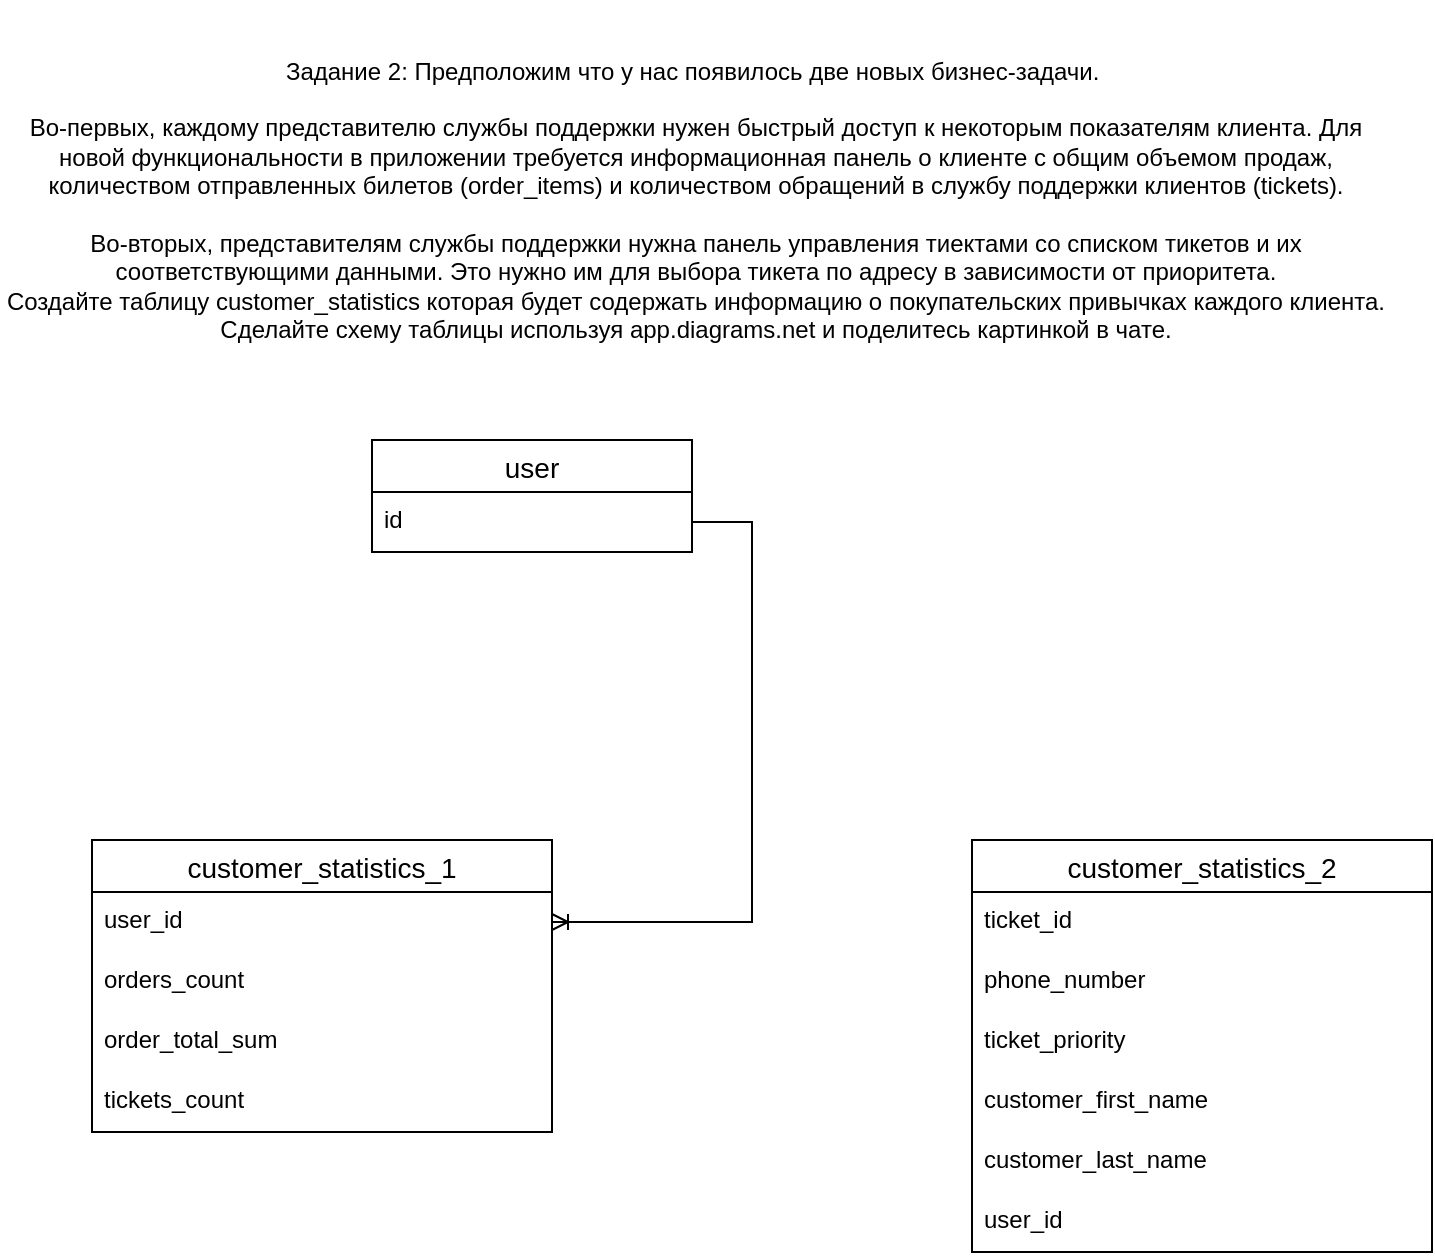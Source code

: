 <mxfile>
    <diagram name="Page-1" id="FGDCxbEku5QeIaV1xgQk">
        <mxGraphModel dx="1007" dy="591" grid="1" gridSize="10" guides="1" tooltips="1" connect="1" arrows="1" fold="1" page="1" pageScale="1" pageWidth="827" pageHeight="1169" math="0" shadow="0">
            <root>
                <mxCell id="0"/>
                <mxCell id="1" parent="0"/>
                <mxCell id="mKeuSS6kBZH1aA-Y2Pv0-2" value="&lt;div&gt;Задание 2: Предположим что у нас появилось две новых бизнес-задачи.&amp;nbsp;&lt;/div&gt;&lt;div&gt;&lt;br&gt;&lt;/div&gt;&lt;div&gt;Во-первых, каждому представителю службы поддержки нужен быстрый доступ к некоторым показателям клиента. Для новой функциональности в приложении требуется информационная панель о клиенте с общим объемом продаж, количеством отправленных билетов (order_items) и количеством обращений в службу поддержки клиентов (tickets).&lt;/div&gt;&lt;div&gt;&lt;br&gt;&lt;/div&gt;&lt;div&gt;Во-вторых, представителям службы поддержки нужна панель управления тиектами со списком тикетов и их соответствующими данными. Это нужно им для выбора тикета по адресу в зависимости от приоритета.&lt;/div&gt;&lt;div&gt;Создайте таблицу customer_statistics которая будет содержать информацию о покупательских привычках каждого клиента.&lt;/div&gt;&lt;div&gt;Сделайте схему таблицы используя app.diagrams.net и поделитесь картинкой в чате.&lt;/div&gt;" style="text;html=1;strokeColor=none;fillColor=none;align=center;verticalAlign=middle;whiteSpace=wrap;rounded=0;" parent="1" vertex="1">
                    <mxGeometry x="24" y="10" width="696" height="200" as="geometry"/>
                </mxCell>
                <mxCell id="mKeuSS6kBZH1aA-Y2Pv0-4" value="customer_statistics_1" style="swimlane;fontStyle=0;childLayout=stackLayout;horizontal=1;startSize=26;horizontalStack=0;resizeParent=1;resizeParentMax=0;resizeLast=0;collapsible=1;marginBottom=0;align=center;fontSize=14;" parent="1" vertex="1">
                    <mxGeometry x="70" y="430" width="230" height="146" as="geometry"/>
                </mxCell>
                <mxCell id="mKeuSS6kBZH1aA-Y2Pv0-5" value="user_id" style="text;strokeColor=none;fillColor=none;spacingLeft=4;spacingRight=4;overflow=hidden;rotatable=0;points=[[0,0.5],[1,0.5]];portConstraint=eastwest;fontSize=12;whiteSpace=wrap;html=1;" parent="mKeuSS6kBZH1aA-Y2Pv0-4" vertex="1">
                    <mxGeometry y="26" width="230" height="30" as="geometry"/>
                </mxCell>
                <mxCell id="mKeuSS6kBZH1aA-Y2Pv0-6" value="orders_count" style="text;strokeColor=none;fillColor=none;spacingLeft=4;spacingRight=4;overflow=hidden;rotatable=0;points=[[0,0.5],[1,0.5]];portConstraint=eastwest;fontSize=12;whiteSpace=wrap;html=1;" parent="mKeuSS6kBZH1aA-Y2Pv0-4" vertex="1">
                    <mxGeometry y="56" width="230" height="30" as="geometry"/>
                </mxCell>
                <mxCell id="mKeuSS6kBZH1aA-Y2Pv0-7" value="order_total_sum" style="text;strokeColor=none;fillColor=none;spacingLeft=4;spacingRight=4;overflow=hidden;rotatable=0;points=[[0,0.5],[1,0.5]];portConstraint=eastwest;fontSize=12;whiteSpace=wrap;html=1;" parent="mKeuSS6kBZH1aA-Y2Pv0-4" vertex="1">
                    <mxGeometry y="86" width="230" height="30" as="geometry"/>
                </mxCell>
                <mxCell id="mKeuSS6kBZH1aA-Y2Pv0-14" value="tickets_count" style="text;strokeColor=none;fillColor=none;spacingLeft=4;spacingRight=4;overflow=hidden;rotatable=0;points=[[0,0.5],[1,0.5]];portConstraint=eastwest;fontSize=12;whiteSpace=wrap;html=1;" parent="mKeuSS6kBZH1aA-Y2Pv0-4" vertex="1">
                    <mxGeometry y="116" width="230" height="30" as="geometry"/>
                </mxCell>
                <mxCell id="mKeuSS6kBZH1aA-Y2Pv0-8" value="user" style="swimlane;fontStyle=0;childLayout=stackLayout;horizontal=1;startSize=26;horizontalStack=0;resizeParent=1;resizeParentMax=0;resizeLast=0;collapsible=1;marginBottom=0;align=center;fontSize=14;" parent="1" vertex="1">
                    <mxGeometry x="210" y="230" width="160" height="56" as="geometry"/>
                </mxCell>
                <mxCell id="mKeuSS6kBZH1aA-Y2Pv0-9" value="id" style="text;strokeColor=none;fillColor=none;spacingLeft=4;spacingRight=4;overflow=hidden;rotatable=0;points=[[0,0.5],[1,0.5]];portConstraint=eastwest;fontSize=12;whiteSpace=wrap;html=1;" parent="mKeuSS6kBZH1aA-Y2Pv0-8" vertex="1">
                    <mxGeometry y="26" width="160" height="30" as="geometry"/>
                </mxCell>
                <mxCell id="mKeuSS6kBZH1aA-Y2Pv0-13" value="" style="edgeStyle=entityRelationEdgeStyle;fontSize=12;html=1;endArrow=ERoneToMany;rounded=0;" parent="1" source="mKeuSS6kBZH1aA-Y2Pv0-9" target="mKeuSS6kBZH1aA-Y2Pv0-5" edge="1">
                    <mxGeometry width="100" height="100" relative="1" as="geometry">
                        <mxPoint x="540" y="400" as="sourcePoint"/>
                        <mxPoint x="640" y="300" as="targetPoint"/>
                    </mxGeometry>
                </mxCell>
                <mxCell id="mKeuSS6kBZH1aA-Y2Pv0-21" value="customer_statistics_2" style="swimlane;fontStyle=0;childLayout=stackLayout;horizontal=1;startSize=26;horizontalStack=0;resizeParent=1;resizeParentMax=0;resizeLast=0;collapsible=1;marginBottom=0;align=center;fontSize=14;" parent="1" vertex="1">
                    <mxGeometry x="510" y="430" width="230" height="206" as="geometry"/>
                </mxCell>
                <mxCell id="mKeuSS6kBZH1aA-Y2Pv0-22" value="ticket_id" style="text;strokeColor=none;fillColor=none;spacingLeft=4;spacingRight=4;overflow=hidden;rotatable=0;points=[[0,0.5],[1,0.5]];portConstraint=eastwest;fontSize=12;whiteSpace=wrap;html=1;" parent="mKeuSS6kBZH1aA-Y2Pv0-21" vertex="1">
                    <mxGeometry y="26" width="230" height="30" as="geometry"/>
                </mxCell>
                <mxCell id="mKeuSS6kBZH1aA-Y2Pv0-23" value="phone_number" style="text;strokeColor=none;fillColor=none;spacingLeft=4;spacingRight=4;overflow=hidden;rotatable=0;points=[[0,0.5],[1,0.5]];portConstraint=eastwest;fontSize=12;whiteSpace=wrap;html=1;" parent="mKeuSS6kBZH1aA-Y2Pv0-21" vertex="1">
                    <mxGeometry y="56" width="230" height="30" as="geometry"/>
                </mxCell>
                <mxCell id="mKeuSS6kBZH1aA-Y2Pv0-24" value="ticket_priority" style="text;strokeColor=none;fillColor=none;spacingLeft=4;spacingRight=4;overflow=hidden;rotatable=0;points=[[0,0.5],[1,0.5]];portConstraint=eastwest;fontSize=12;whiteSpace=wrap;html=1;" parent="mKeuSS6kBZH1aA-Y2Pv0-21" vertex="1">
                    <mxGeometry y="86" width="230" height="30" as="geometry"/>
                </mxCell>
                <mxCell id="mKeuSS6kBZH1aA-Y2Pv0-25" value="customer_first_name" style="text;strokeColor=none;fillColor=none;spacingLeft=4;spacingRight=4;overflow=hidden;rotatable=0;points=[[0,0.5],[1,0.5]];portConstraint=eastwest;fontSize=12;whiteSpace=wrap;html=1;" parent="mKeuSS6kBZH1aA-Y2Pv0-21" vertex="1">
                    <mxGeometry y="116" width="230" height="30" as="geometry"/>
                </mxCell>
                <mxCell id="mKeuSS6kBZH1aA-Y2Pv0-26" value="customer_last_name" style="text;strokeColor=none;fillColor=none;spacingLeft=4;spacingRight=4;overflow=hidden;rotatable=0;points=[[0,0.5],[1,0.5]];portConstraint=eastwest;fontSize=12;whiteSpace=wrap;html=1;" parent="mKeuSS6kBZH1aA-Y2Pv0-21" vertex="1">
                    <mxGeometry y="146" width="230" height="30" as="geometry"/>
                </mxCell>
                <mxCell id="mKeuSS6kBZH1aA-Y2Pv0-27" value="user_id" style="text;strokeColor=none;fillColor=none;spacingLeft=4;spacingRight=4;overflow=hidden;rotatable=0;points=[[0,0.5],[1,0.5]];portConstraint=eastwest;fontSize=12;whiteSpace=wrap;html=1;" parent="mKeuSS6kBZH1aA-Y2Pv0-21" vertex="1">
                    <mxGeometry y="176" width="230" height="30" as="geometry"/>
                </mxCell>
            </root>
        </mxGraphModel>
    </diagram>
</mxfile>